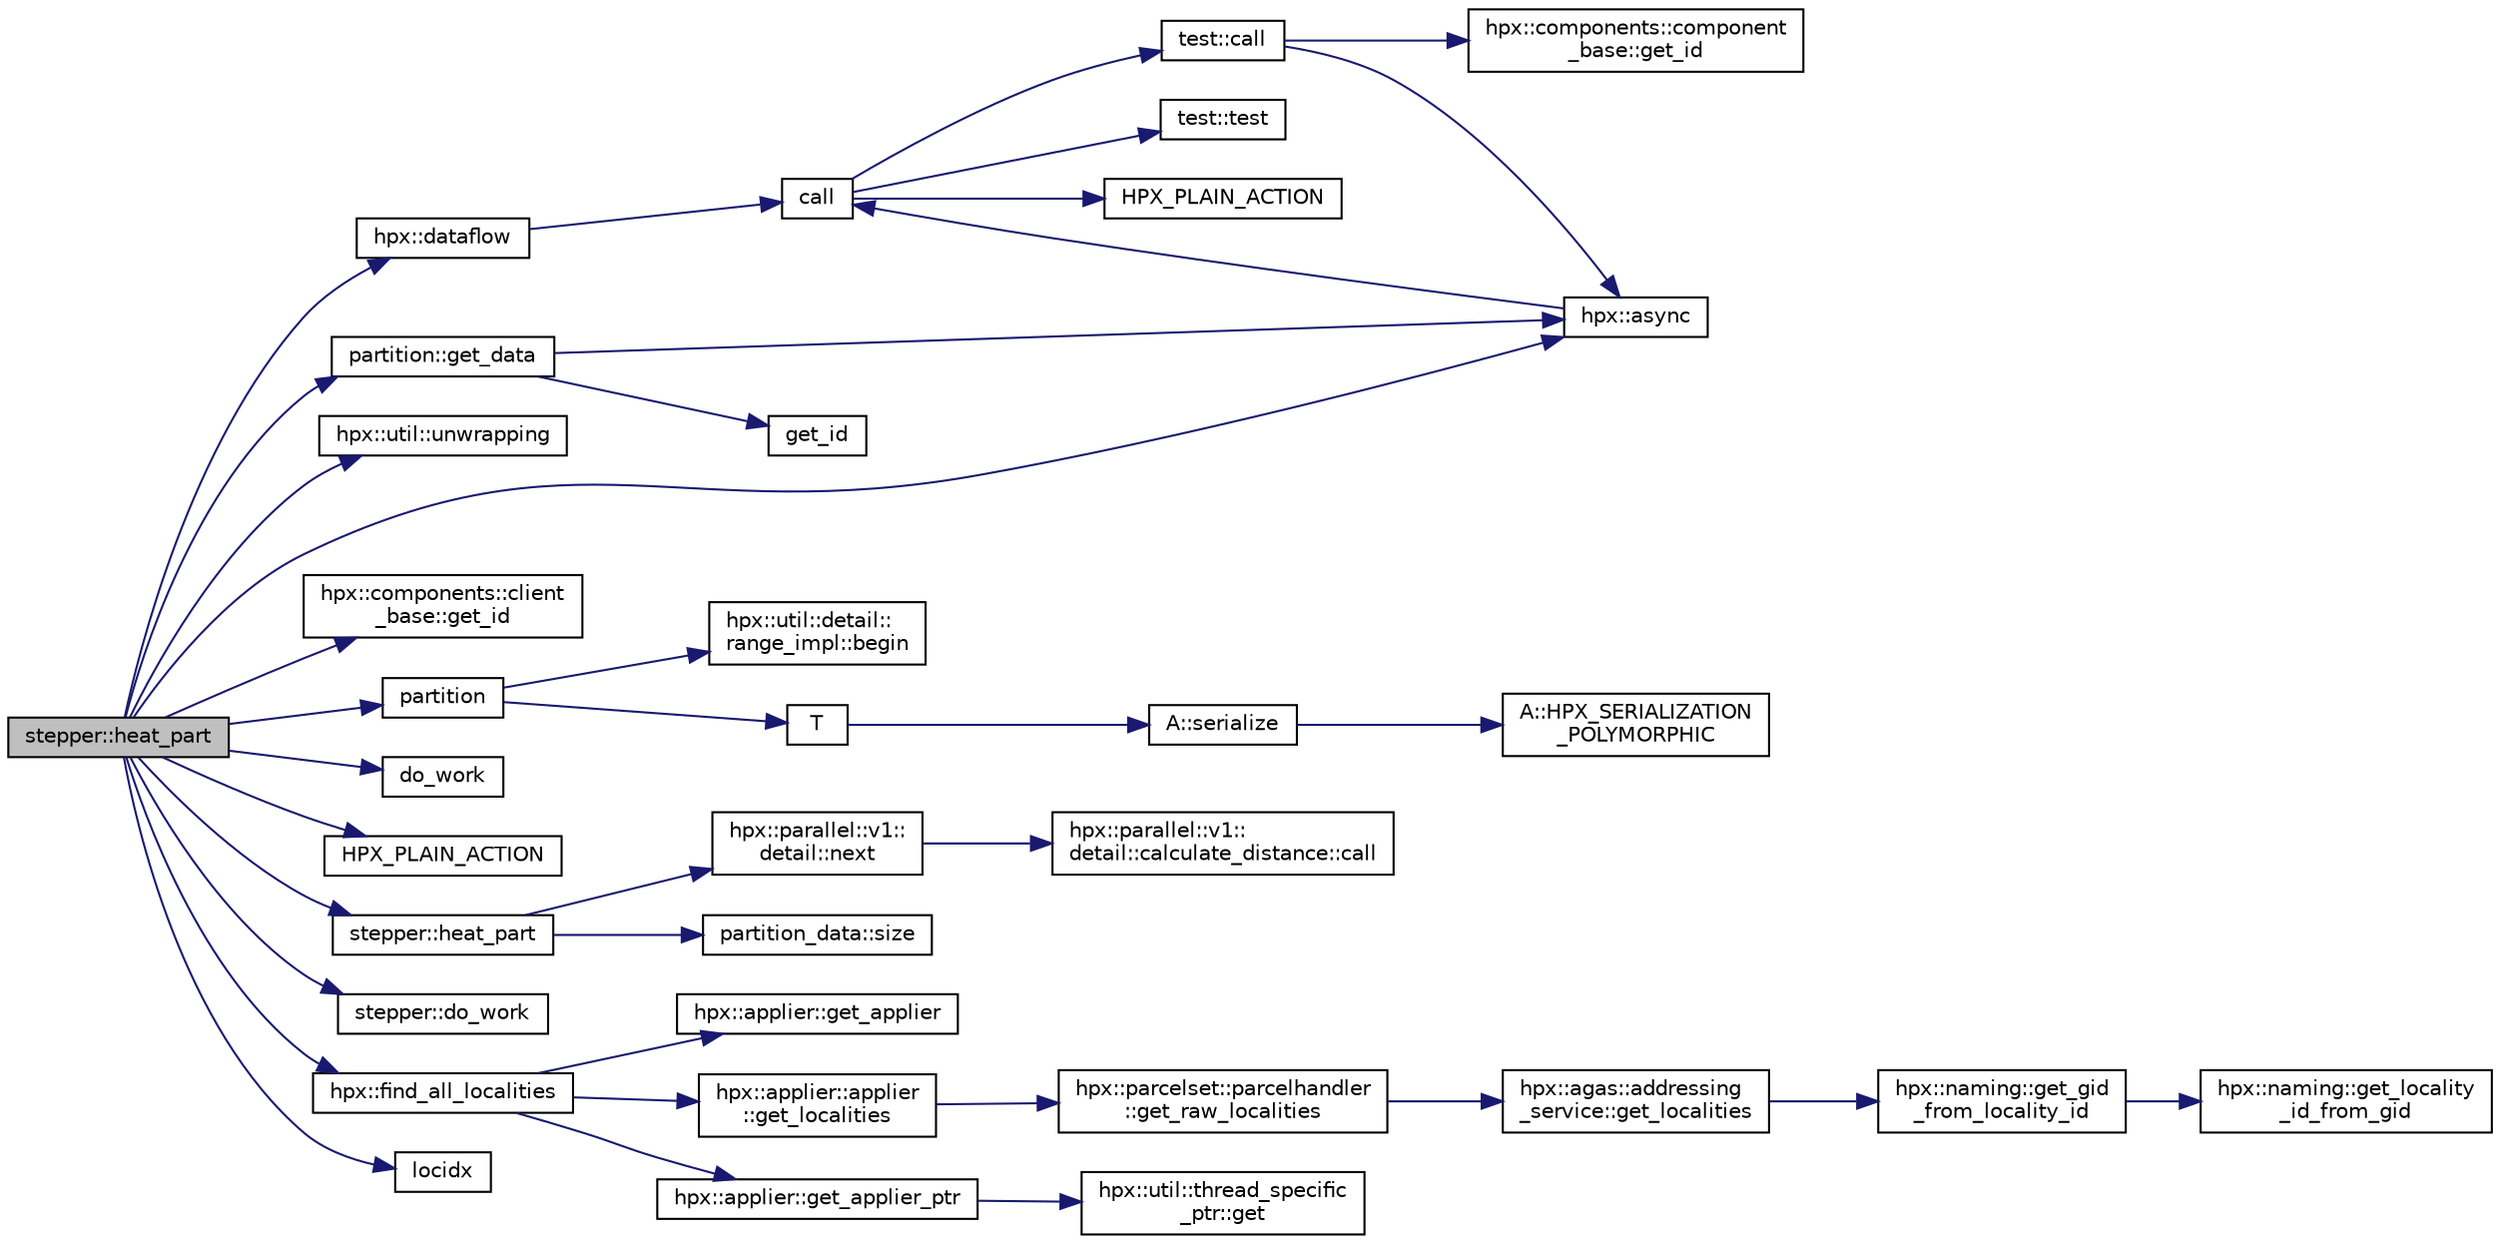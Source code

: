 digraph "stepper::heat_part"
{
  edge [fontname="Helvetica",fontsize="10",labelfontname="Helvetica",labelfontsize="10"];
  node [fontname="Helvetica",fontsize="10",shape=record];
  rankdir="LR";
  Node490 [label="stepper::heat_part",height=0.2,width=0.4,color="black", fillcolor="grey75", style="filled", fontcolor="black"];
  Node490 -> Node491 [color="midnightblue",fontsize="10",style="solid",fontname="Helvetica"];
  Node491 [label="hpx::dataflow",height=0.2,width=0.4,color="black", fillcolor="white", style="filled",URL="$d8/d83/namespacehpx.html#af190603b22ee0808033d551c432b182e"];
  Node491 -> Node492 [color="midnightblue",fontsize="10",style="solid",fontname="Helvetica"];
  Node492 [label="call",height=0.2,width=0.4,color="black", fillcolor="white", style="filled",URL="$d2/d67/promise__1620_8cpp.html#a58357f0b82bc761e1d0b9091ed563a70"];
  Node492 -> Node493 [color="midnightblue",fontsize="10",style="solid",fontname="Helvetica"];
  Node493 [label="test::test",height=0.2,width=0.4,color="black", fillcolor="white", style="filled",URL="$d8/d89/structtest.html#ab42d5ece712d716b04cb3f686f297a26"];
  Node492 -> Node494 [color="midnightblue",fontsize="10",style="solid",fontname="Helvetica"];
  Node494 [label="HPX_PLAIN_ACTION",height=0.2,width=0.4,color="black", fillcolor="white", style="filled",URL="$d2/d67/promise__1620_8cpp.html#ab96aab827a4b1fcaf66cfe0ba83fef23"];
  Node492 -> Node495 [color="midnightblue",fontsize="10",style="solid",fontname="Helvetica"];
  Node495 [label="test::call",height=0.2,width=0.4,color="black", fillcolor="white", style="filled",URL="$d8/d89/structtest.html#aeb29e7ed6518b9426ccf1344c52620ae"];
  Node495 -> Node496 [color="midnightblue",fontsize="10",style="solid",fontname="Helvetica"];
  Node496 [label="hpx::async",height=0.2,width=0.4,color="black", fillcolor="white", style="filled",URL="$d8/d83/namespacehpx.html#acb7d8e37b73b823956ce144f9a57eaa4"];
  Node496 -> Node492 [color="midnightblue",fontsize="10",style="solid",fontname="Helvetica"];
  Node495 -> Node497 [color="midnightblue",fontsize="10",style="solid",fontname="Helvetica"];
  Node497 [label="hpx::components::component\l_base::get_id",height=0.2,width=0.4,color="black", fillcolor="white", style="filled",URL="$d2/de6/classhpx_1_1components_1_1component__base.html#a4c8fd93514039bdf01c48d66d82b19cd"];
  Node490 -> Node498 [color="midnightblue",fontsize="10",style="solid",fontname="Helvetica"];
  Node498 [label="hpx::util::unwrapping",height=0.2,width=0.4,color="black", fillcolor="white", style="filled",URL="$df/dad/namespacehpx_1_1util.html#a7529d9ac687684c33403cdd1f9cef8e4"];
  Node490 -> Node496 [color="midnightblue",fontsize="10",style="solid",fontname="Helvetica"];
  Node490 -> Node499 [color="midnightblue",fontsize="10",style="solid",fontname="Helvetica"];
  Node499 [label="partition",height=0.2,width=0.4,color="black", fillcolor="white", style="filled",URL="$d3/d1e/quicksort_8cpp.html#a036bce8f1d8715bef11fc9c9fe2854da"];
  Node499 -> Node500 [color="midnightblue",fontsize="10",style="solid",fontname="Helvetica"];
  Node500 [label="T",height=0.2,width=0.4,color="black", fillcolor="white", style="filled",URL="$db/d33/polymorphic__semiintrusive__template_8cpp.html#ad187658f9cb91c1312b39ae7e896f1ea"];
  Node500 -> Node501 [color="midnightblue",fontsize="10",style="solid",fontname="Helvetica"];
  Node501 [label="A::serialize",height=0.2,width=0.4,color="black", fillcolor="white", style="filled",URL="$d7/da0/struct_a.html#a5f5c287cf471e274ed9dda0da1592212"];
  Node501 -> Node502 [color="midnightblue",fontsize="10",style="solid",fontname="Helvetica"];
  Node502 [label="A::HPX_SERIALIZATION\l_POLYMORPHIC",height=0.2,width=0.4,color="black", fillcolor="white", style="filled",URL="$d7/da0/struct_a.html#ada978cc156cebbafddb1f3aa4c01918c"];
  Node499 -> Node503 [color="midnightblue",fontsize="10",style="solid",fontname="Helvetica"];
  Node503 [label="hpx::util::detail::\lrange_impl::begin",height=0.2,width=0.4,color="black", fillcolor="white", style="filled",URL="$d4/d4a/namespacehpx_1_1util_1_1detail_1_1range__impl.html#a31e165df2b865cdd961f35ce938db41a"];
  Node490 -> Node504 [color="midnightblue",fontsize="10",style="solid",fontname="Helvetica"];
  Node504 [label="hpx::components::client\l_base::get_id",height=0.2,width=0.4,color="black", fillcolor="white", style="filled",URL="$d9/dad/classhpx_1_1components_1_1client__base.html#a0cdfe4b8fed578eb1ce34222c0f07b03"];
  Node490 -> Node505 [color="midnightblue",fontsize="10",style="solid",fontname="Helvetica"];
  Node505 [label="partition::get_data",height=0.2,width=0.4,color="black", fillcolor="white", style="filled",URL="$d3/d98/structpartition.html#abcd76329a2cbe6b6123049829b01f995"];
  Node505 -> Node496 [color="midnightblue",fontsize="10",style="solid",fontname="Helvetica"];
  Node505 -> Node506 [color="midnightblue",fontsize="10",style="solid",fontname="Helvetica"];
  Node506 [label="get_id",height=0.2,width=0.4,color="black", fillcolor="white", style="filled",URL="$d8/d3c/simple__future__continuation_8cpp.html#a64b28a4bbb16e7f78fc14c60466ddd8d"];
  Node490 -> Node507 [color="midnightblue",fontsize="10",style="solid",fontname="Helvetica"];
  Node507 [label="do_work",height=0.2,width=0.4,color="black", fillcolor="white", style="filled",URL="$d4/d8e/apex__balance_8cpp.html#a7f3443dbd2e43cf56eebd6b1fb174583"];
  Node490 -> Node508 [color="midnightblue",fontsize="10",style="solid",fontname="Helvetica"];
  Node508 [label="HPX_PLAIN_ACTION",height=0.2,width=0.4,color="black", fillcolor="white", style="filled",URL="$db/de7/1d__stencil__6_8cpp.html#a767d7a20ea7f9b4d4ad82e88ca0b68a0"];
  Node490 -> Node509 [color="midnightblue",fontsize="10",style="solid",fontname="Helvetica"];
  Node509 [label="stepper::heat_part",height=0.2,width=0.4,color="black", fillcolor="white", style="filled",URL="$d0/da6/structstepper.html#adcb523db73dc9a5479b9bbfecee13d69"];
  Node509 -> Node510 [color="midnightblue",fontsize="10",style="solid",fontname="Helvetica"];
  Node510 [label="partition_data::size",height=0.2,width=0.4,color="black", fillcolor="white", style="filled",URL="$da/d97/structpartition__data.html#a4fba3ef8b0d3058a6d6b37718202b9ab"];
  Node509 -> Node511 [color="midnightblue",fontsize="10",style="solid",fontname="Helvetica"];
  Node511 [label="hpx::parallel::v1::\ldetail::next",height=0.2,width=0.4,color="black", fillcolor="white", style="filled",URL="$d2/ddd/namespacehpx_1_1parallel_1_1v1_1_1detail.html#a0a6696d8c17a32b8ebfaa496b9ab3332"];
  Node511 -> Node512 [color="midnightblue",fontsize="10",style="solid",fontname="Helvetica"];
  Node512 [label="hpx::parallel::v1::\ldetail::calculate_distance::call",height=0.2,width=0.4,color="black", fillcolor="white", style="filled",URL="$db/dfa/structhpx_1_1parallel_1_1v1_1_1detail_1_1calculate__distance.html#a950a6627830a7d019ac0e734b0a447bf"];
  Node490 -> Node513 [color="midnightblue",fontsize="10",style="solid",fontname="Helvetica"];
  Node513 [label="stepper::do_work",height=0.2,width=0.4,color="black", fillcolor="white", style="filled",URL="$d0/da6/structstepper.html#ac326016adf4129ae5377b8307be1bc5b"];
  Node490 -> Node514 [color="midnightblue",fontsize="10",style="solid",fontname="Helvetica"];
  Node514 [label="hpx::find_all_localities",height=0.2,width=0.4,color="black", fillcolor="white", style="filled",URL="$d8/d83/namespacehpx.html#a820f6ca4310861d4f6390cbd066c659b",tooltip="Return the list of global ids representing all localities available to this application. "];
  Node514 -> Node515 [color="midnightblue",fontsize="10",style="solid",fontname="Helvetica"];
  Node515 [label="hpx::applier::get_applier_ptr",height=0.2,width=0.4,color="black", fillcolor="white", style="filled",URL="$d8/dcb/namespacehpx_1_1applier.html#a617483cf2b77ad3a0aa428ade7b35299"];
  Node515 -> Node516 [color="midnightblue",fontsize="10",style="solid",fontname="Helvetica"];
  Node516 [label="hpx::util::thread_specific\l_ptr::get",height=0.2,width=0.4,color="black", fillcolor="white", style="filled",URL="$d4/d4c/structhpx_1_1util_1_1thread__specific__ptr.html#a3b27d8520710478aa41d1f74206bdba9"];
  Node514 -> Node517 [color="midnightblue",fontsize="10",style="solid",fontname="Helvetica"];
  Node517 [label="hpx::applier::get_applier",height=0.2,width=0.4,color="black", fillcolor="white", style="filled",URL="$d8/dcb/namespacehpx_1_1applier.html#aba1147ab54a476403b37f20a39b1e239"];
  Node514 -> Node518 [color="midnightblue",fontsize="10",style="solid",fontname="Helvetica"];
  Node518 [label="hpx::applier::applier\l::get_localities",height=0.2,width=0.4,color="black", fillcolor="white", style="filled",URL="$da/dcb/classhpx_1_1applier_1_1applier.html#a1d4a6d6d2a6e941d365075f597ce590f"];
  Node518 -> Node519 [color="midnightblue",fontsize="10",style="solid",fontname="Helvetica"];
  Node519 [label="hpx::parcelset::parcelhandler\l::get_raw_localities",height=0.2,width=0.4,color="black", fillcolor="white", style="filled",URL="$d4/d2f/classhpx_1_1parcelset_1_1parcelhandler.html#ac4cb84a74380ddbab1039ad7ab672007"];
  Node519 -> Node520 [color="midnightblue",fontsize="10",style="solid",fontname="Helvetica"];
  Node520 [label="hpx::agas::addressing\l_service::get_localities",height=0.2,width=0.4,color="black", fillcolor="white", style="filled",URL="$db/d58/structhpx_1_1agas_1_1addressing__service.html#a3d263988f86b2a4c26dbb8d734540a5a",tooltip="Query for the locality_ids of all known localities. "];
  Node520 -> Node521 [color="midnightblue",fontsize="10",style="solid",fontname="Helvetica"];
  Node521 [label="hpx::naming::get_gid\l_from_locality_id",height=0.2,width=0.4,color="black", fillcolor="white", style="filled",URL="$d4/dc9/namespacehpx_1_1naming.html#ae50a3ecdb5854b6a25a556ebc9830541"];
  Node521 -> Node522 [color="midnightblue",fontsize="10",style="solid",fontname="Helvetica"];
  Node522 [label="hpx::naming::get_locality\l_id_from_gid",height=0.2,width=0.4,color="black", fillcolor="white", style="filled",URL="$d4/dc9/namespacehpx_1_1naming.html#a7fd43037784560bd04fda9b49e33529f"];
  Node490 -> Node523 [color="midnightblue",fontsize="10",style="solid",fontname="Helvetica"];
  Node523 [label="locidx",height=0.2,width=0.4,color="black", fillcolor="white", style="filled",URL="$db/de7/1d__stencil__6_8cpp.html#a33d314ce1c1728a108c44930159751d8"];
}
